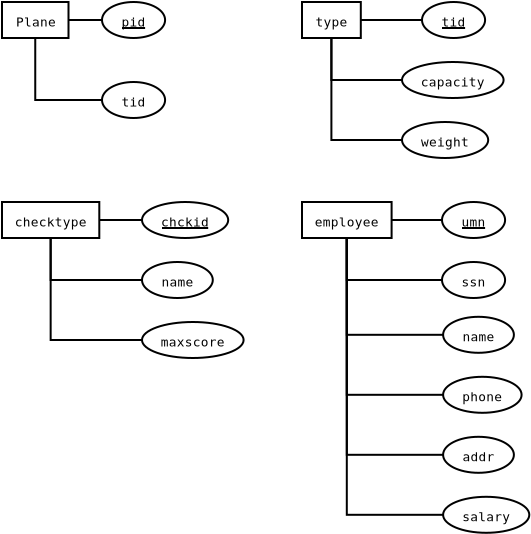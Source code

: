 <?xml version="1.0" encoding="UTF-8"?>
<dia:diagram xmlns:dia="http://www.lysator.liu.se/~alla/dia/">
  <dia:layer name="Background" visible="true" active="true">
    <dia:group>
      <dia:group>
        <dia:object type="ER - Entity" version="0" id="O0">
          <dia:attribute name="obj_pos">
            <dia:point val="9.445,1.61"/>
          </dia:attribute>
          <dia:attribute name="obj_bb">
            <dia:rectangle val="9.395,1.56;12.82,3.46"/>
          </dia:attribute>
          <dia:attribute name="elem_corner">
            <dia:point val="9.445,1.61"/>
          </dia:attribute>
          <dia:attribute name="elem_width">
            <dia:real val="3.325"/>
          </dia:attribute>
          <dia:attribute name="elem_height">
            <dia:real val="1.8"/>
          </dia:attribute>
          <dia:attribute name="border_width">
            <dia:real val="0.1"/>
          </dia:attribute>
          <dia:attribute name="border_color">
            <dia:color val="#000000"/>
          </dia:attribute>
          <dia:attribute name="inner_color">
            <dia:color val="#ffffff"/>
          </dia:attribute>
          <dia:attribute name="name">
            <dia:string>#Plane#</dia:string>
          </dia:attribute>
          <dia:attribute name="weak">
            <dia:boolean val="false"/>
          </dia:attribute>
          <dia:attribute name="associative">
            <dia:boolean val="false"/>
          </dia:attribute>
          <dia:attribute name="font">
            <dia:font family="monospace" style="0" name="Courier"/>
          </dia:attribute>
          <dia:attribute name="font_height">
            <dia:real val="0.8"/>
          </dia:attribute>
        </dia:object>
        <dia:object type="ER - Attribute" version="0" id="O1">
          <dia:attribute name="obj_pos">
            <dia:point val="14.445,1.61"/>
          </dia:attribute>
          <dia:attribute name="obj_bb">
            <dia:rectangle val="14.395,1.56;17.65,3.46"/>
          </dia:attribute>
          <dia:attribute name="elem_corner">
            <dia:point val="14.445,1.61"/>
          </dia:attribute>
          <dia:attribute name="elem_width">
            <dia:real val="3.155"/>
          </dia:attribute>
          <dia:attribute name="elem_height">
            <dia:real val="1.8"/>
          </dia:attribute>
          <dia:attribute name="border_width">
            <dia:real val="0.1"/>
          </dia:attribute>
          <dia:attribute name="border_color">
            <dia:color val="#000000"/>
          </dia:attribute>
          <dia:attribute name="inner_color">
            <dia:color val="#ffffff"/>
          </dia:attribute>
          <dia:attribute name="name">
            <dia:string>#pid#</dia:string>
          </dia:attribute>
          <dia:attribute name="key">
            <dia:boolean val="true"/>
          </dia:attribute>
          <dia:attribute name="weak_key">
            <dia:boolean val="false"/>
          </dia:attribute>
          <dia:attribute name="derived">
            <dia:boolean val="false"/>
          </dia:attribute>
          <dia:attribute name="multivalued">
            <dia:boolean val="false"/>
          </dia:attribute>
          <dia:attribute name="font">
            <dia:font family="monospace" style="0" name="Courier"/>
          </dia:attribute>
          <dia:attribute name="font_height">
            <dia:real val="0.8"/>
          </dia:attribute>
        </dia:object>
        <dia:object type="ER - Attribute" version="0" id="O2">
          <dia:attribute name="obj_pos">
            <dia:point val="14.445,5.61"/>
          </dia:attribute>
          <dia:attribute name="obj_bb">
            <dia:rectangle val="14.395,5.56;17.65,7.46"/>
          </dia:attribute>
          <dia:attribute name="elem_corner">
            <dia:point val="14.445,5.61"/>
          </dia:attribute>
          <dia:attribute name="elem_width">
            <dia:real val="3.155"/>
          </dia:attribute>
          <dia:attribute name="elem_height">
            <dia:real val="1.8"/>
          </dia:attribute>
          <dia:attribute name="border_width">
            <dia:real val="0.1"/>
          </dia:attribute>
          <dia:attribute name="border_color">
            <dia:color val="#000000"/>
          </dia:attribute>
          <dia:attribute name="inner_color">
            <dia:color val="#ffffff"/>
          </dia:attribute>
          <dia:attribute name="name">
            <dia:string>#tid#</dia:string>
          </dia:attribute>
          <dia:attribute name="key">
            <dia:boolean val="false"/>
          </dia:attribute>
          <dia:attribute name="weak_key">
            <dia:boolean val="false"/>
          </dia:attribute>
          <dia:attribute name="derived">
            <dia:boolean val="false"/>
          </dia:attribute>
          <dia:attribute name="multivalued">
            <dia:boolean val="false"/>
          </dia:attribute>
          <dia:attribute name="font">
            <dia:font family="monospace" style="0" name="Courier"/>
          </dia:attribute>
          <dia:attribute name="font_height">
            <dia:real val="0.8"/>
          </dia:attribute>
        </dia:object>
        <dia:object type="ER - Participation" version="1" id="O3">
          <dia:attribute name="obj_pos">
            <dia:point val="12.77,2.51"/>
          </dia:attribute>
          <dia:attribute name="obj_bb">
            <dia:rectangle val="12.77,2.46;14.516,2.56"/>
          </dia:attribute>
          <dia:attribute name="orth_points">
            <dia:point val="12.77,2.51"/>
            <dia:point val="12.77,2.51"/>
            <dia:point val="14.445,2.51"/>
            <dia:point val="14.445,2.51"/>
          </dia:attribute>
          <dia:attribute name="orth_orient">
            <dia:enum val="0"/>
            <dia:enum val="1"/>
            <dia:enum val="0"/>
          </dia:attribute>
          <dia:attribute name="autorouting">
            <dia:boolean val="true"/>
          </dia:attribute>
          <dia:attribute name="total">
            <dia:boolean val="false"/>
          </dia:attribute>
          <dia:connections>
            <dia:connection handle="0" to="O0" connection="4"/>
            <dia:connection handle="1" to="O1" connection="3"/>
          </dia:connections>
        </dia:object>
        <dia:object type="ER - Participation" version="1" id="O4">
          <dia:attribute name="obj_pos">
            <dia:point val="11.107,3.41"/>
          </dia:attribute>
          <dia:attribute name="obj_bb">
            <dia:rectangle val="11.057,3.36;14.495,6.56"/>
          </dia:attribute>
          <dia:attribute name="orth_points">
            <dia:point val="11.107,3.41"/>
            <dia:point val="11.107,6.51"/>
            <dia:point val="14.445,6.51"/>
          </dia:attribute>
          <dia:attribute name="orth_orient">
            <dia:enum val="1"/>
            <dia:enum val="0"/>
          </dia:attribute>
          <dia:attribute name="autorouting">
            <dia:boolean val="true"/>
          </dia:attribute>
          <dia:attribute name="total">
            <dia:boolean val="false"/>
          </dia:attribute>
          <dia:connections>
            <dia:connection handle="0" to="O0" connection="6"/>
            <dia:connection handle="1" to="O2" connection="3"/>
          </dia:connections>
        </dia:object>
      </dia:group>
      <dia:group>
        <dia:object type="ER - Entity" version="0" id="O5">
          <dia:attribute name="obj_pos">
            <dia:point val="24.445,1.61"/>
          </dia:attribute>
          <dia:attribute name="obj_bb">
            <dia:rectangle val="24.395,1.56;27.435,3.46"/>
          </dia:attribute>
          <dia:attribute name="elem_corner">
            <dia:point val="24.445,1.61"/>
          </dia:attribute>
          <dia:attribute name="elem_width">
            <dia:real val="2.94"/>
          </dia:attribute>
          <dia:attribute name="elem_height">
            <dia:real val="1.8"/>
          </dia:attribute>
          <dia:attribute name="border_width">
            <dia:real val="0.1"/>
          </dia:attribute>
          <dia:attribute name="border_color">
            <dia:color val="#000000"/>
          </dia:attribute>
          <dia:attribute name="inner_color">
            <dia:color val="#ffffff"/>
          </dia:attribute>
          <dia:attribute name="name">
            <dia:string>#type#</dia:string>
          </dia:attribute>
          <dia:attribute name="weak">
            <dia:boolean val="false"/>
          </dia:attribute>
          <dia:attribute name="associative">
            <dia:boolean val="false"/>
          </dia:attribute>
          <dia:attribute name="font">
            <dia:font family="monospace" style="0" name="Courier"/>
          </dia:attribute>
          <dia:attribute name="font_height">
            <dia:real val="0.8"/>
          </dia:attribute>
        </dia:object>
        <dia:object type="ER - Attribute" version="0" id="O6">
          <dia:attribute name="obj_pos">
            <dia:point val="30.445,1.61"/>
          </dia:attribute>
          <dia:attribute name="obj_bb">
            <dia:rectangle val="30.395,1.56;33.65,3.46"/>
          </dia:attribute>
          <dia:attribute name="elem_corner">
            <dia:point val="30.445,1.61"/>
          </dia:attribute>
          <dia:attribute name="elem_width">
            <dia:real val="3.155"/>
          </dia:attribute>
          <dia:attribute name="elem_height">
            <dia:real val="1.8"/>
          </dia:attribute>
          <dia:attribute name="border_width">
            <dia:real val="0.1"/>
          </dia:attribute>
          <dia:attribute name="border_color">
            <dia:color val="#000000"/>
          </dia:attribute>
          <dia:attribute name="inner_color">
            <dia:color val="#ffffff"/>
          </dia:attribute>
          <dia:attribute name="name">
            <dia:string>#tid#</dia:string>
          </dia:attribute>
          <dia:attribute name="key">
            <dia:boolean val="true"/>
          </dia:attribute>
          <dia:attribute name="weak_key">
            <dia:boolean val="false"/>
          </dia:attribute>
          <dia:attribute name="derived">
            <dia:boolean val="false"/>
          </dia:attribute>
          <dia:attribute name="multivalued">
            <dia:boolean val="false"/>
          </dia:attribute>
          <dia:attribute name="font">
            <dia:font family="monospace" style="0" name="Courier"/>
          </dia:attribute>
          <dia:attribute name="font_height">
            <dia:real val="0.8"/>
          </dia:attribute>
        </dia:object>
        <dia:object type="ER - Attribute" version="0" id="O7">
          <dia:attribute name="obj_pos">
            <dia:point val="29.445,4.61"/>
          </dia:attribute>
          <dia:attribute name="obj_bb">
            <dia:rectangle val="29.395,4.56;34.575,6.46"/>
          </dia:attribute>
          <dia:attribute name="elem_corner">
            <dia:point val="29.445,4.61"/>
          </dia:attribute>
          <dia:attribute name="elem_width">
            <dia:real val="5.08"/>
          </dia:attribute>
          <dia:attribute name="elem_height">
            <dia:real val="1.8"/>
          </dia:attribute>
          <dia:attribute name="border_width">
            <dia:real val="0.1"/>
          </dia:attribute>
          <dia:attribute name="border_color">
            <dia:color val="#000000"/>
          </dia:attribute>
          <dia:attribute name="inner_color">
            <dia:color val="#ffffff"/>
          </dia:attribute>
          <dia:attribute name="name">
            <dia:string>#capacity#</dia:string>
          </dia:attribute>
          <dia:attribute name="key">
            <dia:boolean val="false"/>
          </dia:attribute>
          <dia:attribute name="weak_key">
            <dia:boolean val="false"/>
          </dia:attribute>
          <dia:attribute name="derived">
            <dia:boolean val="false"/>
          </dia:attribute>
          <dia:attribute name="multivalued">
            <dia:boolean val="false"/>
          </dia:attribute>
          <dia:attribute name="font">
            <dia:font family="monospace" style="0" name="Courier"/>
          </dia:attribute>
          <dia:attribute name="font_height">
            <dia:real val="0.8"/>
          </dia:attribute>
        </dia:object>
        <dia:object type="ER - Attribute" version="0" id="O8">
          <dia:attribute name="obj_pos">
            <dia:point val="29.445,7.61"/>
          </dia:attribute>
          <dia:attribute name="obj_bb">
            <dia:rectangle val="29.395,7.56;33.805,9.46"/>
          </dia:attribute>
          <dia:attribute name="elem_corner">
            <dia:point val="29.445,7.61"/>
          </dia:attribute>
          <dia:attribute name="elem_width">
            <dia:real val="4.31"/>
          </dia:attribute>
          <dia:attribute name="elem_height">
            <dia:real val="1.8"/>
          </dia:attribute>
          <dia:attribute name="border_width">
            <dia:real val="0.1"/>
          </dia:attribute>
          <dia:attribute name="border_color">
            <dia:color val="#000000"/>
          </dia:attribute>
          <dia:attribute name="inner_color">
            <dia:color val="#ffffff"/>
          </dia:attribute>
          <dia:attribute name="name">
            <dia:string>#weight#</dia:string>
          </dia:attribute>
          <dia:attribute name="key">
            <dia:boolean val="false"/>
          </dia:attribute>
          <dia:attribute name="weak_key">
            <dia:boolean val="false"/>
          </dia:attribute>
          <dia:attribute name="derived">
            <dia:boolean val="false"/>
          </dia:attribute>
          <dia:attribute name="multivalued">
            <dia:boolean val="false"/>
          </dia:attribute>
          <dia:attribute name="font">
            <dia:font family="monospace" style="0" name="Courier"/>
          </dia:attribute>
          <dia:attribute name="font_height">
            <dia:real val="0.8"/>
          </dia:attribute>
        </dia:object>
        <dia:object type="ER - Participation" version="1" id="O9">
          <dia:attribute name="obj_pos">
            <dia:point val="27.385,2.51"/>
          </dia:attribute>
          <dia:attribute name="obj_bb">
            <dia:rectangle val="27.385,2.46;30.516,2.56"/>
          </dia:attribute>
          <dia:attribute name="orth_points">
            <dia:point val="27.385,2.51"/>
            <dia:point val="27.385,2.51"/>
            <dia:point val="30.445,2.51"/>
            <dia:point val="30.445,2.51"/>
          </dia:attribute>
          <dia:attribute name="orth_orient">
            <dia:enum val="0"/>
            <dia:enum val="1"/>
            <dia:enum val="0"/>
          </dia:attribute>
          <dia:attribute name="autorouting">
            <dia:boolean val="true"/>
          </dia:attribute>
          <dia:attribute name="total">
            <dia:boolean val="false"/>
          </dia:attribute>
          <dia:connections>
            <dia:connection handle="0" to="O5" connection="4"/>
            <dia:connection handle="1" to="O6" connection="3"/>
          </dia:connections>
        </dia:object>
        <dia:object type="ER - Participation" version="1" id="O10">
          <dia:attribute name="obj_pos">
            <dia:point val="25.915,3.41"/>
          </dia:attribute>
          <dia:attribute name="obj_bb">
            <dia:rectangle val="25.865,3.36;29.495,5.56"/>
          </dia:attribute>
          <dia:attribute name="orth_points">
            <dia:point val="25.915,3.41"/>
            <dia:point val="25.915,5.51"/>
            <dia:point val="29.445,5.51"/>
          </dia:attribute>
          <dia:attribute name="orth_orient">
            <dia:enum val="1"/>
            <dia:enum val="0"/>
          </dia:attribute>
          <dia:attribute name="autorouting">
            <dia:boolean val="true"/>
          </dia:attribute>
          <dia:attribute name="total">
            <dia:boolean val="false"/>
          </dia:attribute>
          <dia:connections>
            <dia:connection handle="0" to="O5" connection="6"/>
            <dia:connection handle="1" to="O7" connection="3"/>
          </dia:connections>
        </dia:object>
        <dia:object type="ER - Participation" version="1" id="O11">
          <dia:attribute name="obj_pos">
            <dia:point val="25.915,3.41"/>
          </dia:attribute>
          <dia:attribute name="obj_bb">
            <dia:rectangle val="25.865,3.36;29.495,8.56"/>
          </dia:attribute>
          <dia:attribute name="orth_points">
            <dia:point val="25.915,3.41"/>
            <dia:point val="25.915,8.51"/>
            <dia:point val="29.445,8.51"/>
          </dia:attribute>
          <dia:attribute name="orth_orient">
            <dia:enum val="1"/>
            <dia:enum val="0"/>
          </dia:attribute>
          <dia:attribute name="autorouting">
            <dia:boolean val="true"/>
          </dia:attribute>
          <dia:attribute name="total">
            <dia:boolean val="false"/>
          </dia:attribute>
          <dia:connections>
            <dia:connection handle="0" to="O5" connection="6"/>
            <dia:connection handle="1" to="O8" connection="3"/>
          </dia:connections>
        </dia:object>
      </dia:group>
      <dia:group>
        <dia:object type="ER - Entity" version="0" id="O12">
          <dia:attribute name="obj_pos">
            <dia:point val="9.445,11.61"/>
          </dia:attribute>
          <dia:attribute name="obj_bb">
            <dia:rectangle val="9.395,11.56;14.36,13.46"/>
          </dia:attribute>
          <dia:attribute name="elem_corner">
            <dia:point val="9.445,11.61"/>
          </dia:attribute>
          <dia:attribute name="elem_width">
            <dia:real val="4.865"/>
          </dia:attribute>
          <dia:attribute name="elem_height">
            <dia:real val="1.8"/>
          </dia:attribute>
          <dia:attribute name="border_width">
            <dia:real val="0.1"/>
          </dia:attribute>
          <dia:attribute name="border_color">
            <dia:color val="#000000"/>
          </dia:attribute>
          <dia:attribute name="inner_color">
            <dia:color val="#ffffff"/>
          </dia:attribute>
          <dia:attribute name="name">
            <dia:string>#checktype#</dia:string>
          </dia:attribute>
          <dia:attribute name="weak">
            <dia:boolean val="false"/>
          </dia:attribute>
          <dia:attribute name="associative">
            <dia:boolean val="false"/>
          </dia:attribute>
          <dia:attribute name="font">
            <dia:font family="monospace" style="0" name="Courier"/>
          </dia:attribute>
          <dia:attribute name="font_height">
            <dia:real val="0.8"/>
          </dia:attribute>
        </dia:object>
        <dia:object type="ER - Attribute" version="0" id="O13">
          <dia:attribute name="obj_pos">
            <dia:point val="16.445,11.61"/>
          </dia:attribute>
          <dia:attribute name="obj_bb">
            <dia:rectangle val="16.395,11.56;20.805,13.46"/>
          </dia:attribute>
          <dia:attribute name="elem_corner">
            <dia:point val="16.445,11.61"/>
          </dia:attribute>
          <dia:attribute name="elem_width">
            <dia:real val="4.31"/>
          </dia:attribute>
          <dia:attribute name="elem_height">
            <dia:real val="1.8"/>
          </dia:attribute>
          <dia:attribute name="border_width">
            <dia:real val="0.1"/>
          </dia:attribute>
          <dia:attribute name="border_color">
            <dia:color val="#000000"/>
          </dia:attribute>
          <dia:attribute name="inner_color">
            <dia:color val="#ffffff"/>
          </dia:attribute>
          <dia:attribute name="name">
            <dia:string>#chckid#</dia:string>
          </dia:attribute>
          <dia:attribute name="key">
            <dia:boolean val="true"/>
          </dia:attribute>
          <dia:attribute name="weak_key">
            <dia:boolean val="false"/>
          </dia:attribute>
          <dia:attribute name="derived">
            <dia:boolean val="false"/>
          </dia:attribute>
          <dia:attribute name="multivalued">
            <dia:boolean val="false"/>
          </dia:attribute>
          <dia:attribute name="font">
            <dia:font family="monospace" style="0" name="Courier"/>
          </dia:attribute>
          <dia:attribute name="font_height">
            <dia:real val="0.8"/>
          </dia:attribute>
        </dia:object>
        <dia:object type="ER - Attribute" version="0" id="O14">
          <dia:attribute name="obj_pos">
            <dia:point val="16.445,14.61"/>
          </dia:attribute>
          <dia:attribute name="obj_bb">
            <dia:rectangle val="16.395,14.56;20.035,16.46"/>
          </dia:attribute>
          <dia:attribute name="elem_corner">
            <dia:point val="16.445,14.61"/>
          </dia:attribute>
          <dia:attribute name="elem_width">
            <dia:real val="3.54"/>
          </dia:attribute>
          <dia:attribute name="elem_height">
            <dia:real val="1.8"/>
          </dia:attribute>
          <dia:attribute name="border_width">
            <dia:real val="0.1"/>
          </dia:attribute>
          <dia:attribute name="border_color">
            <dia:color val="#000000"/>
          </dia:attribute>
          <dia:attribute name="inner_color">
            <dia:color val="#ffffff"/>
          </dia:attribute>
          <dia:attribute name="name">
            <dia:string>#name#</dia:string>
          </dia:attribute>
          <dia:attribute name="key">
            <dia:boolean val="false"/>
          </dia:attribute>
          <dia:attribute name="weak_key">
            <dia:boolean val="false"/>
          </dia:attribute>
          <dia:attribute name="derived">
            <dia:boolean val="false"/>
          </dia:attribute>
          <dia:attribute name="multivalued">
            <dia:boolean val="false"/>
          </dia:attribute>
          <dia:attribute name="font">
            <dia:font family="monospace" style="0" name="Courier"/>
          </dia:attribute>
          <dia:attribute name="font_height">
            <dia:real val="0.8"/>
          </dia:attribute>
        </dia:object>
        <dia:object type="ER - Attribute" version="0" id="O15">
          <dia:attribute name="obj_pos">
            <dia:point val="16.445,17.61"/>
          </dia:attribute>
          <dia:attribute name="obj_bb">
            <dia:rectangle val="16.395,17.56;21.575,19.46"/>
          </dia:attribute>
          <dia:attribute name="elem_corner">
            <dia:point val="16.445,17.61"/>
          </dia:attribute>
          <dia:attribute name="elem_width">
            <dia:real val="5.08"/>
          </dia:attribute>
          <dia:attribute name="elem_height">
            <dia:real val="1.8"/>
          </dia:attribute>
          <dia:attribute name="border_width">
            <dia:real val="0.1"/>
          </dia:attribute>
          <dia:attribute name="border_color">
            <dia:color val="#000000"/>
          </dia:attribute>
          <dia:attribute name="inner_color">
            <dia:color val="#ffffff"/>
          </dia:attribute>
          <dia:attribute name="name">
            <dia:string>#maxscore#</dia:string>
          </dia:attribute>
          <dia:attribute name="key">
            <dia:boolean val="false"/>
          </dia:attribute>
          <dia:attribute name="weak_key">
            <dia:boolean val="false"/>
          </dia:attribute>
          <dia:attribute name="derived">
            <dia:boolean val="false"/>
          </dia:attribute>
          <dia:attribute name="multivalued">
            <dia:boolean val="false"/>
          </dia:attribute>
          <dia:attribute name="font">
            <dia:font family="monospace" style="0" name="Courier"/>
          </dia:attribute>
          <dia:attribute name="font_height">
            <dia:real val="0.8"/>
          </dia:attribute>
        </dia:object>
        <dia:object type="ER - Participation" version="1" id="O16">
          <dia:attribute name="obj_pos">
            <dia:point val="14.31,12.51"/>
          </dia:attribute>
          <dia:attribute name="obj_bb">
            <dia:rectangle val="14.31,12.46;16.516,12.56"/>
          </dia:attribute>
          <dia:attribute name="orth_points">
            <dia:point val="14.31,12.51"/>
            <dia:point val="14.31,12.51"/>
            <dia:point val="16.445,12.51"/>
            <dia:point val="16.445,12.51"/>
          </dia:attribute>
          <dia:attribute name="orth_orient">
            <dia:enum val="0"/>
            <dia:enum val="1"/>
            <dia:enum val="0"/>
          </dia:attribute>
          <dia:attribute name="autorouting">
            <dia:boolean val="true"/>
          </dia:attribute>
          <dia:attribute name="total">
            <dia:boolean val="false"/>
          </dia:attribute>
          <dia:connections>
            <dia:connection handle="0" to="O12" connection="4"/>
            <dia:connection handle="1" to="O13" connection="3"/>
          </dia:connections>
        </dia:object>
        <dia:object type="ER - Participation" version="1" id="O17">
          <dia:attribute name="obj_pos">
            <dia:point val="11.877,13.41"/>
          </dia:attribute>
          <dia:attribute name="obj_bb">
            <dia:rectangle val="11.828,13.36;16.495,18.56"/>
          </dia:attribute>
          <dia:attribute name="orth_points">
            <dia:point val="11.877,13.41"/>
            <dia:point val="11.877,18.51"/>
            <dia:point val="16.445,18.51"/>
          </dia:attribute>
          <dia:attribute name="orth_orient">
            <dia:enum val="1"/>
            <dia:enum val="0"/>
          </dia:attribute>
          <dia:attribute name="autorouting">
            <dia:boolean val="true"/>
          </dia:attribute>
          <dia:attribute name="total">
            <dia:boolean val="false"/>
          </dia:attribute>
          <dia:connections>
            <dia:connection handle="0" to="O12" connection="6"/>
            <dia:connection handle="1" to="O15" connection="3"/>
          </dia:connections>
        </dia:object>
        <dia:object type="ER - Participation" version="1" id="O18">
          <dia:attribute name="obj_pos">
            <dia:point val="16.445,15.51"/>
          </dia:attribute>
          <dia:attribute name="obj_bb">
            <dia:rectangle val="11.828,13.36;16.495,15.56"/>
          </dia:attribute>
          <dia:attribute name="orth_points">
            <dia:point val="16.445,15.51"/>
            <dia:point val="11.877,15.51"/>
            <dia:point val="11.877,13.41"/>
          </dia:attribute>
          <dia:attribute name="orth_orient">
            <dia:enum val="0"/>
            <dia:enum val="1"/>
          </dia:attribute>
          <dia:attribute name="autorouting">
            <dia:boolean val="true"/>
          </dia:attribute>
          <dia:attribute name="total">
            <dia:boolean val="false"/>
          </dia:attribute>
          <dia:connections>
            <dia:connection handle="0" to="O14" connection="3"/>
            <dia:connection handle="1" to="O12" connection="6"/>
          </dia:connections>
        </dia:object>
      </dia:group>
      <dia:group>
        <dia:object type="ER - Entity" version="0" id="O19">
          <dia:attribute name="obj_pos">
            <dia:point val="24.445,11.61"/>
          </dia:attribute>
          <dia:attribute name="obj_bb">
            <dia:rectangle val="24.395,11.56;28.975,13.46"/>
          </dia:attribute>
          <dia:attribute name="elem_corner">
            <dia:point val="24.445,11.61"/>
          </dia:attribute>
          <dia:attribute name="elem_width">
            <dia:real val="4.48"/>
          </dia:attribute>
          <dia:attribute name="elem_height">
            <dia:real val="1.8"/>
          </dia:attribute>
          <dia:attribute name="border_width">
            <dia:real val="0.1"/>
          </dia:attribute>
          <dia:attribute name="border_color">
            <dia:color val="#000000"/>
          </dia:attribute>
          <dia:attribute name="inner_color">
            <dia:color val="#ffffff"/>
          </dia:attribute>
          <dia:attribute name="name">
            <dia:string>#employee#</dia:string>
          </dia:attribute>
          <dia:attribute name="weak">
            <dia:boolean val="false"/>
          </dia:attribute>
          <dia:attribute name="associative">
            <dia:boolean val="false"/>
          </dia:attribute>
          <dia:attribute name="font">
            <dia:font family="monospace" style="0" name="Courier"/>
          </dia:attribute>
          <dia:attribute name="font_height">
            <dia:real val="0.8"/>
          </dia:attribute>
        </dia:object>
        <dia:object type="ER - Attribute" version="0" id="O20">
          <dia:attribute name="obj_pos">
            <dia:point val="31.445,11.61"/>
          </dia:attribute>
          <dia:attribute name="obj_bb">
            <dia:rectangle val="31.395,11.56;34.65,13.46"/>
          </dia:attribute>
          <dia:attribute name="elem_corner">
            <dia:point val="31.445,11.61"/>
          </dia:attribute>
          <dia:attribute name="elem_width">
            <dia:real val="3.155"/>
          </dia:attribute>
          <dia:attribute name="elem_height">
            <dia:real val="1.8"/>
          </dia:attribute>
          <dia:attribute name="border_width">
            <dia:real val="0.1"/>
          </dia:attribute>
          <dia:attribute name="border_color">
            <dia:color val="#000000"/>
          </dia:attribute>
          <dia:attribute name="inner_color">
            <dia:color val="#ffffff"/>
          </dia:attribute>
          <dia:attribute name="name">
            <dia:string>#umn#</dia:string>
          </dia:attribute>
          <dia:attribute name="key">
            <dia:boolean val="true"/>
          </dia:attribute>
          <dia:attribute name="weak_key">
            <dia:boolean val="false"/>
          </dia:attribute>
          <dia:attribute name="derived">
            <dia:boolean val="false"/>
          </dia:attribute>
          <dia:attribute name="multivalued">
            <dia:boolean val="false"/>
          </dia:attribute>
          <dia:attribute name="font">
            <dia:font family="monospace" style="0" name="Courier"/>
          </dia:attribute>
          <dia:attribute name="font_height">
            <dia:real val="0.8"/>
          </dia:attribute>
        </dia:object>
        <dia:object type="ER - Attribute" version="0" id="O21">
          <dia:attribute name="obj_pos">
            <dia:point val="31.445,14.61"/>
          </dia:attribute>
          <dia:attribute name="obj_bb">
            <dia:rectangle val="31.395,14.56;34.65,16.46"/>
          </dia:attribute>
          <dia:attribute name="elem_corner">
            <dia:point val="31.445,14.61"/>
          </dia:attribute>
          <dia:attribute name="elem_width">
            <dia:real val="3.155"/>
          </dia:attribute>
          <dia:attribute name="elem_height">
            <dia:real val="1.8"/>
          </dia:attribute>
          <dia:attribute name="border_width">
            <dia:real val="0.1"/>
          </dia:attribute>
          <dia:attribute name="border_color">
            <dia:color val="#000000"/>
          </dia:attribute>
          <dia:attribute name="inner_color">
            <dia:color val="#ffffff"/>
          </dia:attribute>
          <dia:attribute name="name">
            <dia:string>#ssn#</dia:string>
          </dia:attribute>
          <dia:attribute name="key">
            <dia:boolean val="false"/>
          </dia:attribute>
          <dia:attribute name="weak_key">
            <dia:boolean val="false"/>
          </dia:attribute>
          <dia:attribute name="derived">
            <dia:boolean val="false"/>
          </dia:attribute>
          <dia:attribute name="multivalued">
            <dia:boolean val="false"/>
          </dia:attribute>
          <dia:attribute name="font">
            <dia:font family="monospace" style="0" name="Courier"/>
          </dia:attribute>
          <dia:attribute name="font_height">
            <dia:real val="0.8"/>
          </dia:attribute>
        </dia:object>
        <dia:object type="ER - Attribute" version="0" id="O22">
          <dia:attribute name="obj_pos">
            <dia:point val="31.5,23.35"/>
          </dia:attribute>
          <dia:attribute name="obj_bb">
            <dia:rectangle val="31.45,23.3;35.09,25.2"/>
          </dia:attribute>
          <dia:attribute name="elem_corner">
            <dia:point val="31.5,23.35"/>
          </dia:attribute>
          <dia:attribute name="elem_width">
            <dia:real val="3.54"/>
          </dia:attribute>
          <dia:attribute name="elem_height">
            <dia:real val="1.8"/>
          </dia:attribute>
          <dia:attribute name="border_width">
            <dia:real val="0.1"/>
          </dia:attribute>
          <dia:attribute name="border_color">
            <dia:color val="#000000"/>
          </dia:attribute>
          <dia:attribute name="inner_color">
            <dia:color val="#ffffff"/>
          </dia:attribute>
          <dia:attribute name="name">
            <dia:string>#addr#</dia:string>
          </dia:attribute>
          <dia:attribute name="key">
            <dia:boolean val="false"/>
          </dia:attribute>
          <dia:attribute name="weak_key">
            <dia:boolean val="false"/>
          </dia:attribute>
          <dia:attribute name="derived">
            <dia:boolean val="false"/>
          </dia:attribute>
          <dia:attribute name="multivalued">
            <dia:boolean val="false"/>
          </dia:attribute>
          <dia:attribute name="font">
            <dia:font family="monospace" style="0" name="Courier"/>
          </dia:attribute>
          <dia:attribute name="font_height">
            <dia:real val="0.8"/>
          </dia:attribute>
        </dia:object>
        <dia:object type="ER - Attribute" version="0" id="O23">
          <dia:attribute name="obj_pos">
            <dia:point val="31.5,26.35"/>
          </dia:attribute>
          <dia:attribute name="obj_bb">
            <dia:rectangle val="31.45,26.3;35.86,28.2"/>
          </dia:attribute>
          <dia:attribute name="elem_corner">
            <dia:point val="31.5,26.35"/>
          </dia:attribute>
          <dia:attribute name="elem_width">
            <dia:real val="4.31"/>
          </dia:attribute>
          <dia:attribute name="elem_height">
            <dia:real val="1.8"/>
          </dia:attribute>
          <dia:attribute name="border_width">
            <dia:real val="0.1"/>
          </dia:attribute>
          <dia:attribute name="border_color">
            <dia:color val="#000000"/>
          </dia:attribute>
          <dia:attribute name="inner_color">
            <dia:color val="#ffffff"/>
          </dia:attribute>
          <dia:attribute name="name">
            <dia:string>#salary#</dia:string>
          </dia:attribute>
          <dia:attribute name="key">
            <dia:boolean val="false"/>
          </dia:attribute>
          <dia:attribute name="weak_key">
            <dia:boolean val="false"/>
          </dia:attribute>
          <dia:attribute name="derived">
            <dia:boolean val="false"/>
          </dia:attribute>
          <dia:attribute name="multivalued">
            <dia:boolean val="false"/>
          </dia:attribute>
          <dia:attribute name="font">
            <dia:font family="monospace" style="0" name="Courier"/>
          </dia:attribute>
          <dia:attribute name="font_height">
            <dia:real val="0.8"/>
          </dia:attribute>
        </dia:object>
        <dia:object type="ER - Participation" version="1" id="O24">
          <dia:attribute name="obj_pos">
            <dia:point val="28.925,12.51"/>
          </dia:attribute>
          <dia:attribute name="obj_bb">
            <dia:rectangle val="28.925,12.46;31.516,12.56"/>
          </dia:attribute>
          <dia:attribute name="orth_points">
            <dia:point val="28.925,12.51"/>
            <dia:point val="28.925,12.51"/>
            <dia:point val="31.445,12.51"/>
            <dia:point val="31.445,12.51"/>
          </dia:attribute>
          <dia:attribute name="orth_orient">
            <dia:enum val="0"/>
            <dia:enum val="1"/>
            <dia:enum val="0"/>
          </dia:attribute>
          <dia:attribute name="autorouting">
            <dia:boolean val="true"/>
          </dia:attribute>
          <dia:attribute name="total">
            <dia:boolean val="false"/>
          </dia:attribute>
          <dia:connections>
            <dia:connection handle="0" to="O19" connection="4"/>
            <dia:connection handle="1" to="O20" connection="3"/>
          </dia:connections>
        </dia:object>
        <dia:object type="ER - Participation" version="1" id="O25">
          <dia:attribute name="obj_pos">
            <dia:point val="26.685,13.41"/>
          </dia:attribute>
          <dia:attribute name="obj_bb">
            <dia:rectangle val="26.635,13.36;31.55,27.3"/>
          </dia:attribute>
          <dia:attribute name="orth_points">
            <dia:point val="26.685,13.41"/>
            <dia:point val="26.685,27.25"/>
            <dia:point val="31.5,27.25"/>
          </dia:attribute>
          <dia:attribute name="orth_orient">
            <dia:enum val="1"/>
            <dia:enum val="0"/>
          </dia:attribute>
          <dia:attribute name="autorouting">
            <dia:boolean val="true"/>
          </dia:attribute>
          <dia:attribute name="total">
            <dia:boolean val="false"/>
          </dia:attribute>
          <dia:connections>
            <dia:connection handle="0" to="O19" connection="6"/>
            <dia:connection handle="1" to="O23" connection="3"/>
          </dia:connections>
        </dia:object>
        <dia:object type="ER - Participation" version="1" id="O26">
          <dia:attribute name="obj_pos">
            <dia:point val="31.5,24.25"/>
          </dia:attribute>
          <dia:attribute name="obj_bb">
            <dia:rectangle val="26.635,13.36;31.55,24.3"/>
          </dia:attribute>
          <dia:attribute name="orth_points">
            <dia:point val="31.5,24.25"/>
            <dia:point val="26.685,24.25"/>
            <dia:point val="26.685,13.41"/>
          </dia:attribute>
          <dia:attribute name="orth_orient">
            <dia:enum val="0"/>
            <dia:enum val="1"/>
          </dia:attribute>
          <dia:attribute name="autorouting">
            <dia:boolean val="true"/>
          </dia:attribute>
          <dia:attribute name="total">
            <dia:boolean val="false"/>
          </dia:attribute>
          <dia:connections>
            <dia:connection handle="0" to="O22" connection="3"/>
            <dia:connection handle="1" to="O19" connection="6"/>
          </dia:connections>
        </dia:object>
        <dia:object type="ER - Participation" version="1" id="O27">
          <dia:attribute name="obj_pos">
            <dia:point val="31.445,15.51"/>
          </dia:attribute>
          <dia:attribute name="obj_bb">
            <dia:rectangle val="26.635,13.36;31.495,15.56"/>
          </dia:attribute>
          <dia:attribute name="orth_points">
            <dia:point val="31.445,15.51"/>
            <dia:point val="26.685,15.51"/>
            <dia:point val="26.685,13.41"/>
          </dia:attribute>
          <dia:attribute name="orth_orient">
            <dia:enum val="0"/>
            <dia:enum val="1"/>
          </dia:attribute>
          <dia:attribute name="autorouting">
            <dia:boolean val="true"/>
          </dia:attribute>
          <dia:attribute name="total">
            <dia:boolean val="false"/>
          </dia:attribute>
          <dia:connections>
            <dia:connection handle="0" to="O21" connection="3"/>
            <dia:connection handle="1" to="O19" connection="6"/>
          </dia:connections>
        </dia:object>
        <dia:object type="ER - Attribute" version="0" id="O28">
          <dia:attribute name="obj_pos">
            <dia:point val="31.5,17.35"/>
          </dia:attribute>
          <dia:attribute name="obj_bb">
            <dia:rectangle val="31.45,17.3;35.09,19.2"/>
          </dia:attribute>
          <dia:attribute name="elem_corner">
            <dia:point val="31.5,17.35"/>
          </dia:attribute>
          <dia:attribute name="elem_width">
            <dia:real val="3.54"/>
          </dia:attribute>
          <dia:attribute name="elem_height">
            <dia:real val="1.8"/>
          </dia:attribute>
          <dia:attribute name="border_width">
            <dia:real val="0.1"/>
          </dia:attribute>
          <dia:attribute name="border_color">
            <dia:color val="#000000"/>
          </dia:attribute>
          <dia:attribute name="inner_color">
            <dia:color val="#ffffff"/>
          </dia:attribute>
          <dia:attribute name="name">
            <dia:string>#name#</dia:string>
          </dia:attribute>
          <dia:attribute name="key">
            <dia:boolean val="false"/>
          </dia:attribute>
          <dia:attribute name="weak_key">
            <dia:boolean val="false"/>
          </dia:attribute>
          <dia:attribute name="derived">
            <dia:boolean val="false"/>
          </dia:attribute>
          <dia:attribute name="multivalued">
            <dia:boolean val="false"/>
          </dia:attribute>
          <dia:attribute name="font">
            <dia:font family="monospace" style="0" name="Courier"/>
          </dia:attribute>
          <dia:attribute name="font_height">
            <dia:real val="0.8"/>
          </dia:attribute>
        </dia:object>
        <dia:object type="ER - Attribute" version="0" id="O29">
          <dia:attribute name="obj_pos">
            <dia:point val="31.5,20.35"/>
          </dia:attribute>
          <dia:attribute name="obj_bb">
            <dia:rectangle val="31.45,20.3;35.475,22.2"/>
          </dia:attribute>
          <dia:attribute name="elem_corner">
            <dia:point val="31.5,20.35"/>
          </dia:attribute>
          <dia:attribute name="elem_width">
            <dia:real val="3.925"/>
          </dia:attribute>
          <dia:attribute name="elem_height">
            <dia:real val="1.8"/>
          </dia:attribute>
          <dia:attribute name="border_width">
            <dia:real val="0.1"/>
          </dia:attribute>
          <dia:attribute name="border_color">
            <dia:color val="#000000"/>
          </dia:attribute>
          <dia:attribute name="inner_color">
            <dia:color val="#ffffff"/>
          </dia:attribute>
          <dia:attribute name="name">
            <dia:string>#phone#</dia:string>
          </dia:attribute>
          <dia:attribute name="key">
            <dia:boolean val="false"/>
          </dia:attribute>
          <dia:attribute name="weak_key">
            <dia:boolean val="false"/>
          </dia:attribute>
          <dia:attribute name="derived">
            <dia:boolean val="false"/>
          </dia:attribute>
          <dia:attribute name="multivalued">
            <dia:boolean val="false"/>
          </dia:attribute>
          <dia:attribute name="font">
            <dia:font family="monospace" style="0" name="Courier"/>
          </dia:attribute>
          <dia:attribute name="font_height">
            <dia:real val="0.8"/>
          </dia:attribute>
        </dia:object>
        <dia:object type="ER - Participation" version="1" id="O30">
          <dia:attribute name="obj_pos">
            <dia:point val="31.5,18.25"/>
          </dia:attribute>
          <dia:attribute name="obj_bb">
            <dia:rectangle val="26.635,13.36;31.55,18.3"/>
          </dia:attribute>
          <dia:attribute name="orth_points">
            <dia:point val="31.5,18.25"/>
            <dia:point val="26.685,18.25"/>
            <dia:point val="26.685,13.41"/>
          </dia:attribute>
          <dia:attribute name="orth_orient">
            <dia:enum val="0"/>
            <dia:enum val="1"/>
          </dia:attribute>
          <dia:attribute name="autorouting">
            <dia:boolean val="true"/>
          </dia:attribute>
          <dia:attribute name="total">
            <dia:boolean val="false"/>
          </dia:attribute>
          <dia:connections>
            <dia:connection handle="0" to="O28" connection="3"/>
            <dia:connection handle="1" to="O19" connection="6"/>
          </dia:connections>
        </dia:object>
        <dia:object type="ER - Participation" version="1" id="O31">
          <dia:attribute name="obj_pos">
            <dia:point val="31.5,21.25"/>
          </dia:attribute>
          <dia:attribute name="obj_bb">
            <dia:rectangle val="26.635,13.36;31.55,21.3"/>
          </dia:attribute>
          <dia:attribute name="orth_points">
            <dia:point val="31.5,21.25"/>
            <dia:point val="26.685,21.25"/>
            <dia:point val="26.685,13.41"/>
          </dia:attribute>
          <dia:attribute name="orth_orient">
            <dia:enum val="0"/>
            <dia:enum val="1"/>
          </dia:attribute>
          <dia:attribute name="autorouting">
            <dia:boolean val="true"/>
          </dia:attribute>
          <dia:attribute name="total">
            <dia:boolean val="false"/>
          </dia:attribute>
          <dia:connections>
            <dia:connection handle="0" to="O29" connection="3"/>
            <dia:connection handle="1" to="O19" connection="6"/>
          </dia:connections>
        </dia:object>
      </dia:group>
    </dia:group>
  </dia:layer>
</dia:diagram>
